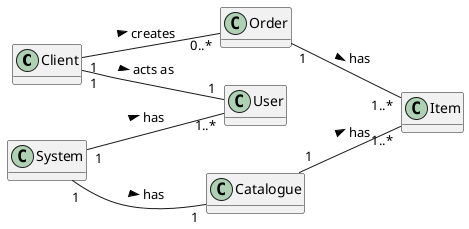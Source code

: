 @startuml
hide methods
left to right direction

class Client {

}

class Catalogue {

}

class Item {

}


class Order {

}

class System {

}

class User {

}

Client "1" -- "0..*" Order: creates >
Client "1" -- "1" User: acts as >

Order "1" -- "1..*" Item: has >

System "1" -- "1..*" User: has >
System "1" -- "1" Catalogue: has >

Catalogue "1" -- "1..*" Item: has >

@enduml
